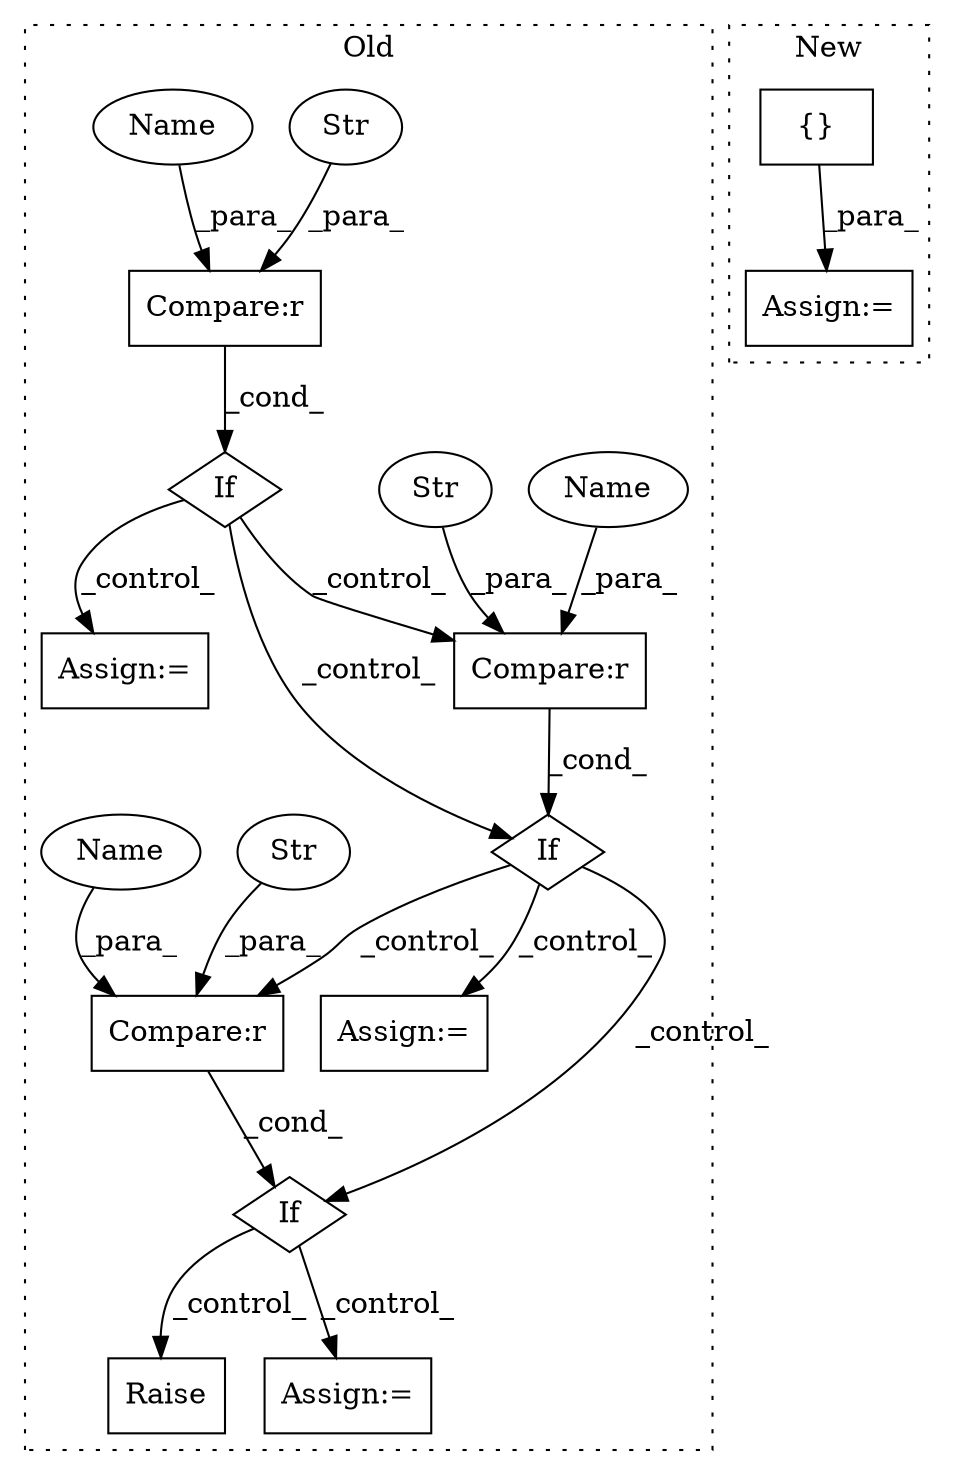 digraph G {
subgraph cluster0 {
1 [label="Raise" a="91" s="1106" l="6" shape="box"];
4 [label="If" a="96" s="979" l="0" shape="diamond"];
5 [label="Compare:r" a="40" s="979" l="16" shape="box"];
6 [label="Assign:=" a="68" s="1070" l="3" shape="box"];
7 [label="Assign:=" a="68" s="1012" l="3" shape="box"];
8 [label="If" a="96" s="1038" l="0" shape="diamond"];
9 [label="Compare:r" a="40" s="1038" l="15" shape="box"];
10 [label="Str" a="66" s="1048" l="5" shape="ellipse"];
11 [label="Str" a="66" s="989" l="6" shape="ellipse"];
12 [label="If" a="96" s="898" l="3" shape="diamond"];
13 [label="Compare:r" a="40" s="901" l="17" shape="box"];
14 [label="Str" a="66" s="911" l="7" shape="ellipse"];
15 [label="Assign:=" a="68" s="935" l="3" shape="box"];
16 [label="Name" a="87" s="979" l="6" shape="ellipse"];
17 [label="Name" a="87" s="901" l="6" shape="ellipse"];
18 [label="Name" a="87" s="1038" l="6" shape="ellipse"];
label = "Old";
style="dotted";
}
subgraph cluster1 {
2 [label="{}" a="59" s="951,972" l="1,0" shape="box"];
3 [label="Assign:=" a="68" s="948" l="3" shape="box"];
label = "New";
style="dotted";
}
2 -> 3 [label="_para_"];
4 -> 7 [label="_control_"];
4 -> 8 [label="_control_"];
4 -> 9 [label="_control_"];
5 -> 4 [label="_cond_"];
8 -> 1 [label="_control_"];
8 -> 6 [label="_control_"];
9 -> 8 [label="_cond_"];
10 -> 9 [label="_para_"];
11 -> 5 [label="_para_"];
12 -> 4 [label="_control_"];
12 -> 15 [label="_control_"];
12 -> 5 [label="_control_"];
13 -> 12 [label="_cond_"];
14 -> 13 [label="_para_"];
16 -> 5 [label="_para_"];
17 -> 13 [label="_para_"];
18 -> 9 [label="_para_"];
}